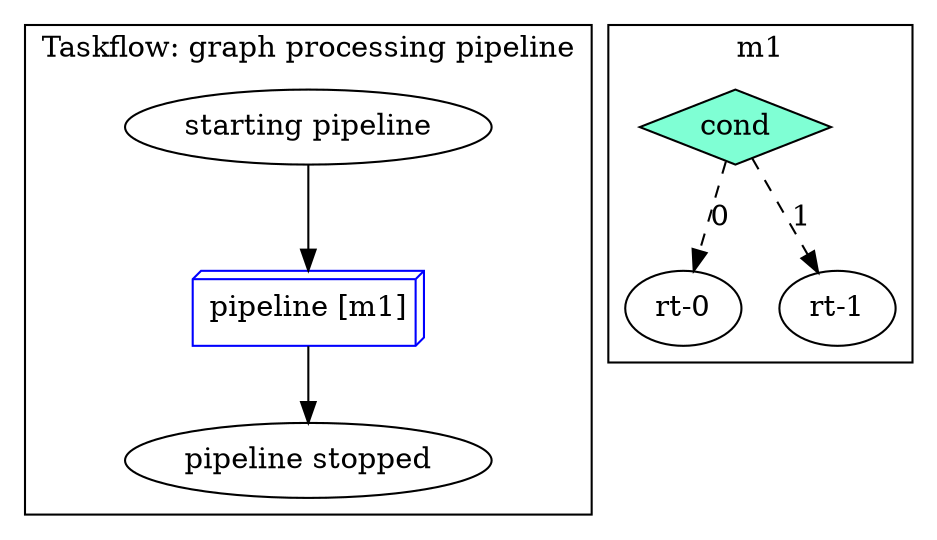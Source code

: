 digraph Taskflow {
subgraph cluster_p0x7ff7bc0a15a8 {
label="Taskflow: graph processing pipeline";
p0x7fb9e0961c40[label="starting pipeline" ];
p0x7fb9e0961c40 -> p0x7fb9e0961b30;
p0x7fb9e0961b30[shape=box3d, color=blue, label="pipeline [m1]"];
p0x7fb9e0961b30->p0x7fb9e0961f70;
p0x7fb9e0961f70[label="pipeline stopped" ];
}
subgraph cluster_p0x7ff7bc0a13f0 {
label="m1";
p0x7fb9e0965c00[label="cond" shape=diamond color=black fillcolor=aquamarine style=filled];
p0x7fb9e0965c00 -> p0x7fb9e0961e60 [style=dashed label="0"];
p0x7fb9e0965c00 -> p0x7fb9e0961d50 [style=dashed label="1"];
p0x7fb9e0961e60[label="rt-0" ];
p0x7fb9e0961d50[label="rt-1" ];
}
}
